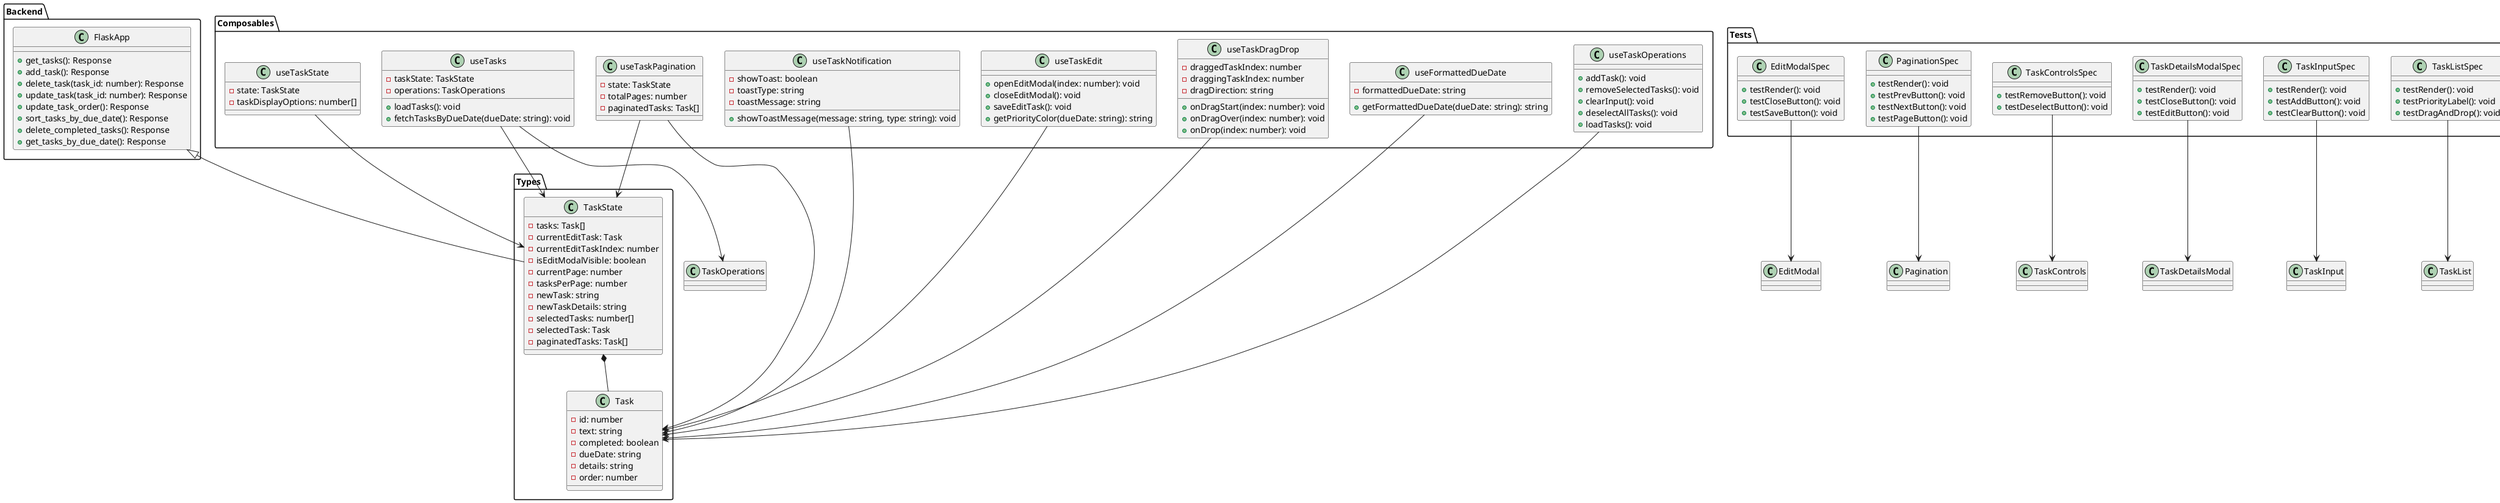 @startuml
package "Backend" {
  class FlaskApp {
    + get_tasks(): Response
    + add_task(): Response
    + delete_task(task_id: number): Response
    + update_task(task_id: number): Response
    + update_task_order(): Response
    + sort_tasks_by_due_date(): Response
    + delete_completed_tasks(): Response
    + get_tasks_by_due_date(): Response
  }
}

package "Types" {
  class TaskState {
    - tasks: Task[]
    - currentEditTask: Task
    - currentEditTaskIndex: number
    - isEditModalVisible: boolean
    - currentPage: number
    - tasksPerPage: number
    - newTask: string
    - newTaskDetails: string
    - selectedTasks: number[]
    - selectedTask: Task
    - paginatedTasks: Task[]
  }

  class Task {
    - id: number
    - text: string
    - completed: boolean
    - dueDate: string
    - details: string
    - order: number
  }
}

package "Composables" {
  class useTasks {
    - taskState: TaskState
    - operations: TaskOperations
    + loadTasks(): void
    + fetchTasksByDueDate(dueDate: string): void
  }

  class useTaskPagination {
    - state: TaskState
    - totalPages: number
    - paginatedTasks: Task[]
  }

  class useTaskOperations {
    + addTask(): void
    + removeSelectedTasks(): void
    + clearInput(): void
    + deselectAllTasks(): void
    + loadTasks(): void
  }

  class useTaskNotification {
    - showToast: boolean
    - toastType: string
    - toastMessage: string
    + showToastMessage(message: string, type: string): void
  }

  class useTaskEdit {
    + openEditModal(index: number): void
    + closeEditModal(): void
    + saveEditTask(): void
    + getPriorityColor(dueDate: string): string
  }

  class useTaskDragDrop {
    - draggedTaskIndex: number
    - draggingTaskIndex: number
    - dragDirection: string
    + onDragStart(index: number): void
    + onDragOver(index: number): void
    + onDrop(index: number): void
  }

  class useFormattedDueDate {
    - formattedDueDate: string
    + getFormattedDueDate(dueDate: string): string
  }

  class useTaskState {
    - state: TaskState
    - taskDisplayOptions: number[]
  }
}

package "Tests" {
  class EditModalSpec {
    + testRender(): void
    + testCloseButton(): void
    + testSaveButton(): void
  }

  class PaginationSpec {
    + testRender(): void
    + testPrevButton(): void
    + testNextButton(): void
    + testPageButton(): void
  }

  class TaskControlsSpec {
    + testRemoveButton(): void
    + testDeselectButton(): void
  }

  class TaskDetailsModalSpec {
    + testRender(): void
    + testCloseButton(): void
    + testEditButton(): void
  }

  class TaskInputSpec {
    + testRender(): void
    + testAddButton(): void
    + testClearButton(): void
  }

  class TaskListSpec {
    + testRender(): void
    + testPriorityLabel(): void
    + testDragAndDrop(): void
  }

  class TaskManagerSpec {
    + testRender(): void
    + testAddButton(): void
    + testRemoveButton(): void
    + testPagination(): void
  }

  class ToastNotificationSpec {
    + testRender(): void
    + testCloseButton(): void
  }
}

FlaskApp <|-- TaskState
TaskState *-- Task
useTasks --> TaskState
useTasks --> TaskOperations
useTaskPagination --> TaskState
useTaskPagination --> Task
useTaskOperations --> Task
useTaskNotification --> Task
useTaskEdit --> Task
useTaskDragDrop --> Task
useFormattedDueDate --> Task
useTaskState --> TaskState
EditModalSpec --> EditModal
PaginationSpec --> Pagination
TaskControlsSpec --> TaskControls
TaskDetailsModalSpec --> TaskDetailsModal
TaskInputSpec --> TaskInput
TaskListSpec --> TaskList
TaskManagerSpec --> TaskManager
ToastNotificationSpec --> ToastNotification
@enduml
